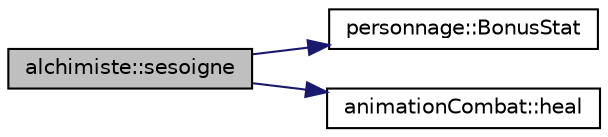 digraph "alchimiste::sesoigne"
{
  edge [fontname="Helvetica",fontsize="10",labelfontname="Helvetica",labelfontsize="10"];
  node [fontname="Helvetica",fontsize="10",shape=record];
  rankdir="LR";
  Node11 [label="alchimiste::sesoigne",height=0.2,width=0.4,color="black", fillcolor="grey75", style="filled", fontcolor="black"];
  Node11 -> Node12 [color="midnightblue",fontsize="10",style="solid",fontname="Helvetica"];
  Node12 [label="personnage::BonusStat",height=0.2,width=0.4,color="black", fillcolor="white", style="filled",URL="$classpersonnage.html#a4682ab356ead77283d2b0f62e230b5a1",tooltip="calcul un bonus en fonction de la caractristique du personnage "];
  Node11 -> Node13 [color="midnightblue",fontsize="10",style="solid",fontname="Helvetica"];
  Node13 [label="animationCombat::heal",height=0.2,width=0.4,color="black", fillcolor="white", style="filled",URL="$classanimation_combat.html#a1cf99a956ed99eeb294cdb15a25351de",tooltip="affiche une animation d&#39;un halo de soin "];
}
